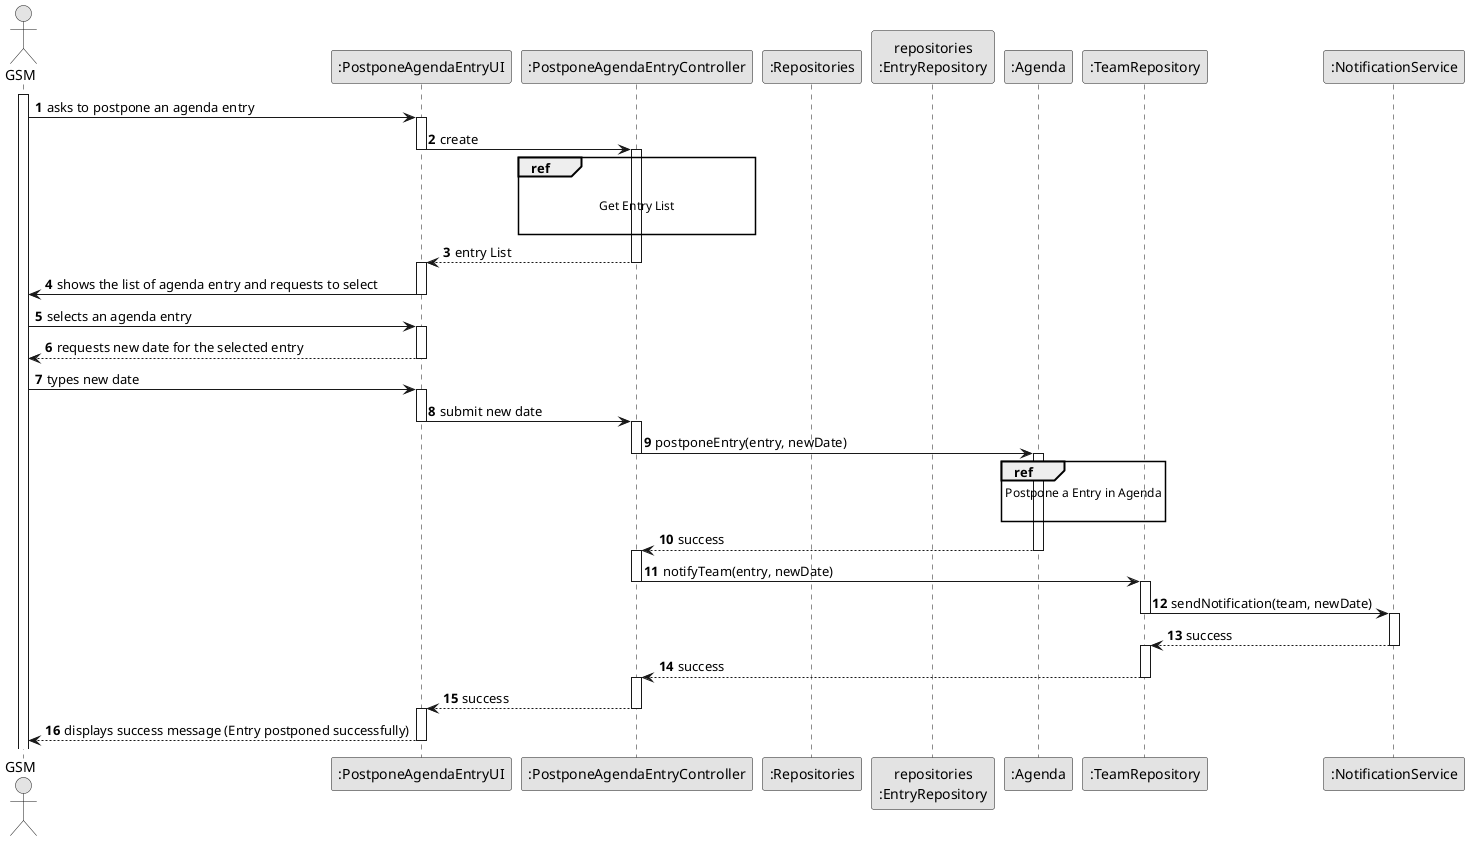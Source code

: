 @startuml
skinparam monochrome true
skinparam packageStyle rectangle
skinparam shadowing false

autonumber

actor "GSM" as GSM
participant ":PostponeAgendaEntryUI" as UI
participant ":PostponeAgendaEntryController" as CTRL
participant ":Repositories" as RepositorySingleton
participant "repositories\n:EntryRepository" as EntryRepo
participant ":Agenda" as Agenda
participant ":TeamRepository" as TeamRepo
participant ":NotificationService" as NotificationService

activate GSM

    GSM -> UI : asks to postpone an agenda entry
    activate UI

        UI -> CTRL : create
        deactivate UI
        activate CTRL

        ref over CTRL

            Get Entry List

        end ref


            CTRL --> UI : entry List
        deactivate CTRL
        activate UI

        UI -> GSM : shows the list of agenda entry and requests to select
    deactivate UI

    GSM -> UI : selects an agenda entry
    activate UI

        UI --> GSM : requests new date for the selected entry
    deactivate UI

    GSM -> UI : types new date
    activate UI

        UI -> CTRL : submit new date
        deactivate UI
        activate CTRL

            CTRL -> Agenda : postponeEntry(entry, newDate)
            deactivate CTRL
            activate Agenda

        ref over Agenda
            Postpone a Entry in Agenda

        end ref



            Agenda --> CTRL : success
            deactivate Agenda
            activate CTRL

            CTRL -> TeamRepo : notifyTeam(entry, newDate)
            deactivate CTRL
            activate TeamRepo

                TeamRepo -> NotificationService : sendNotification(team, newDate)
                deactivate TeamRepo
                activate NotificationService

                    NotificationService --> TeamRepo : success
                deactivate NotificationService
                activate TeamRepo

            TeamRepo --> CTRL : success
            deactivate TeamRepo
            activate CTRL

            CTRL --> UI : success
        deactivate CTRL
        activate UI

        UI --> GSM : displays success message (Entry postponed successfully)
    deactivate UI

@enduml
